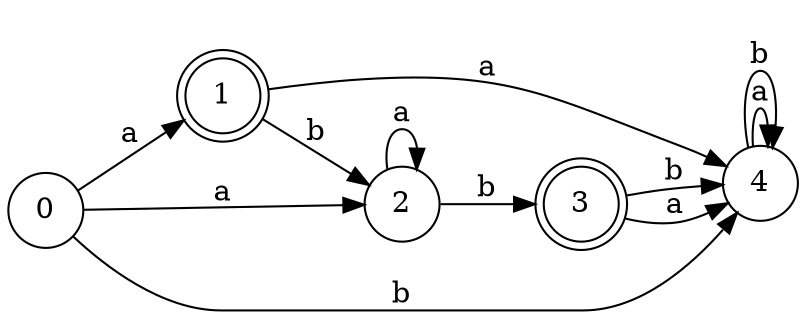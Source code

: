 digraph finite_state_machine {
	rankdir=LR;
	size="8,5";
	node [shape = doublecircle]; 1 3;
	node [shape = circle];
	0 -> 1 [ label = "a" ];
	0 -> 2 [ label = "a" ];
	0 -> 4 [ label = "b" ];
	1 -> 4 [ label = "a" ];
	1 -> 2 [ label = "b" ];
	2 -> 2 [ label = "a" ];
	2 -> 3 [ label = "b" ];
	3 -> 4 [ label = "a" ];
	3 -> 4 [ label = "b" ];
	4 -> 4 [ label = "a" ];
	4 -> 4 [ label = "b" ];
}